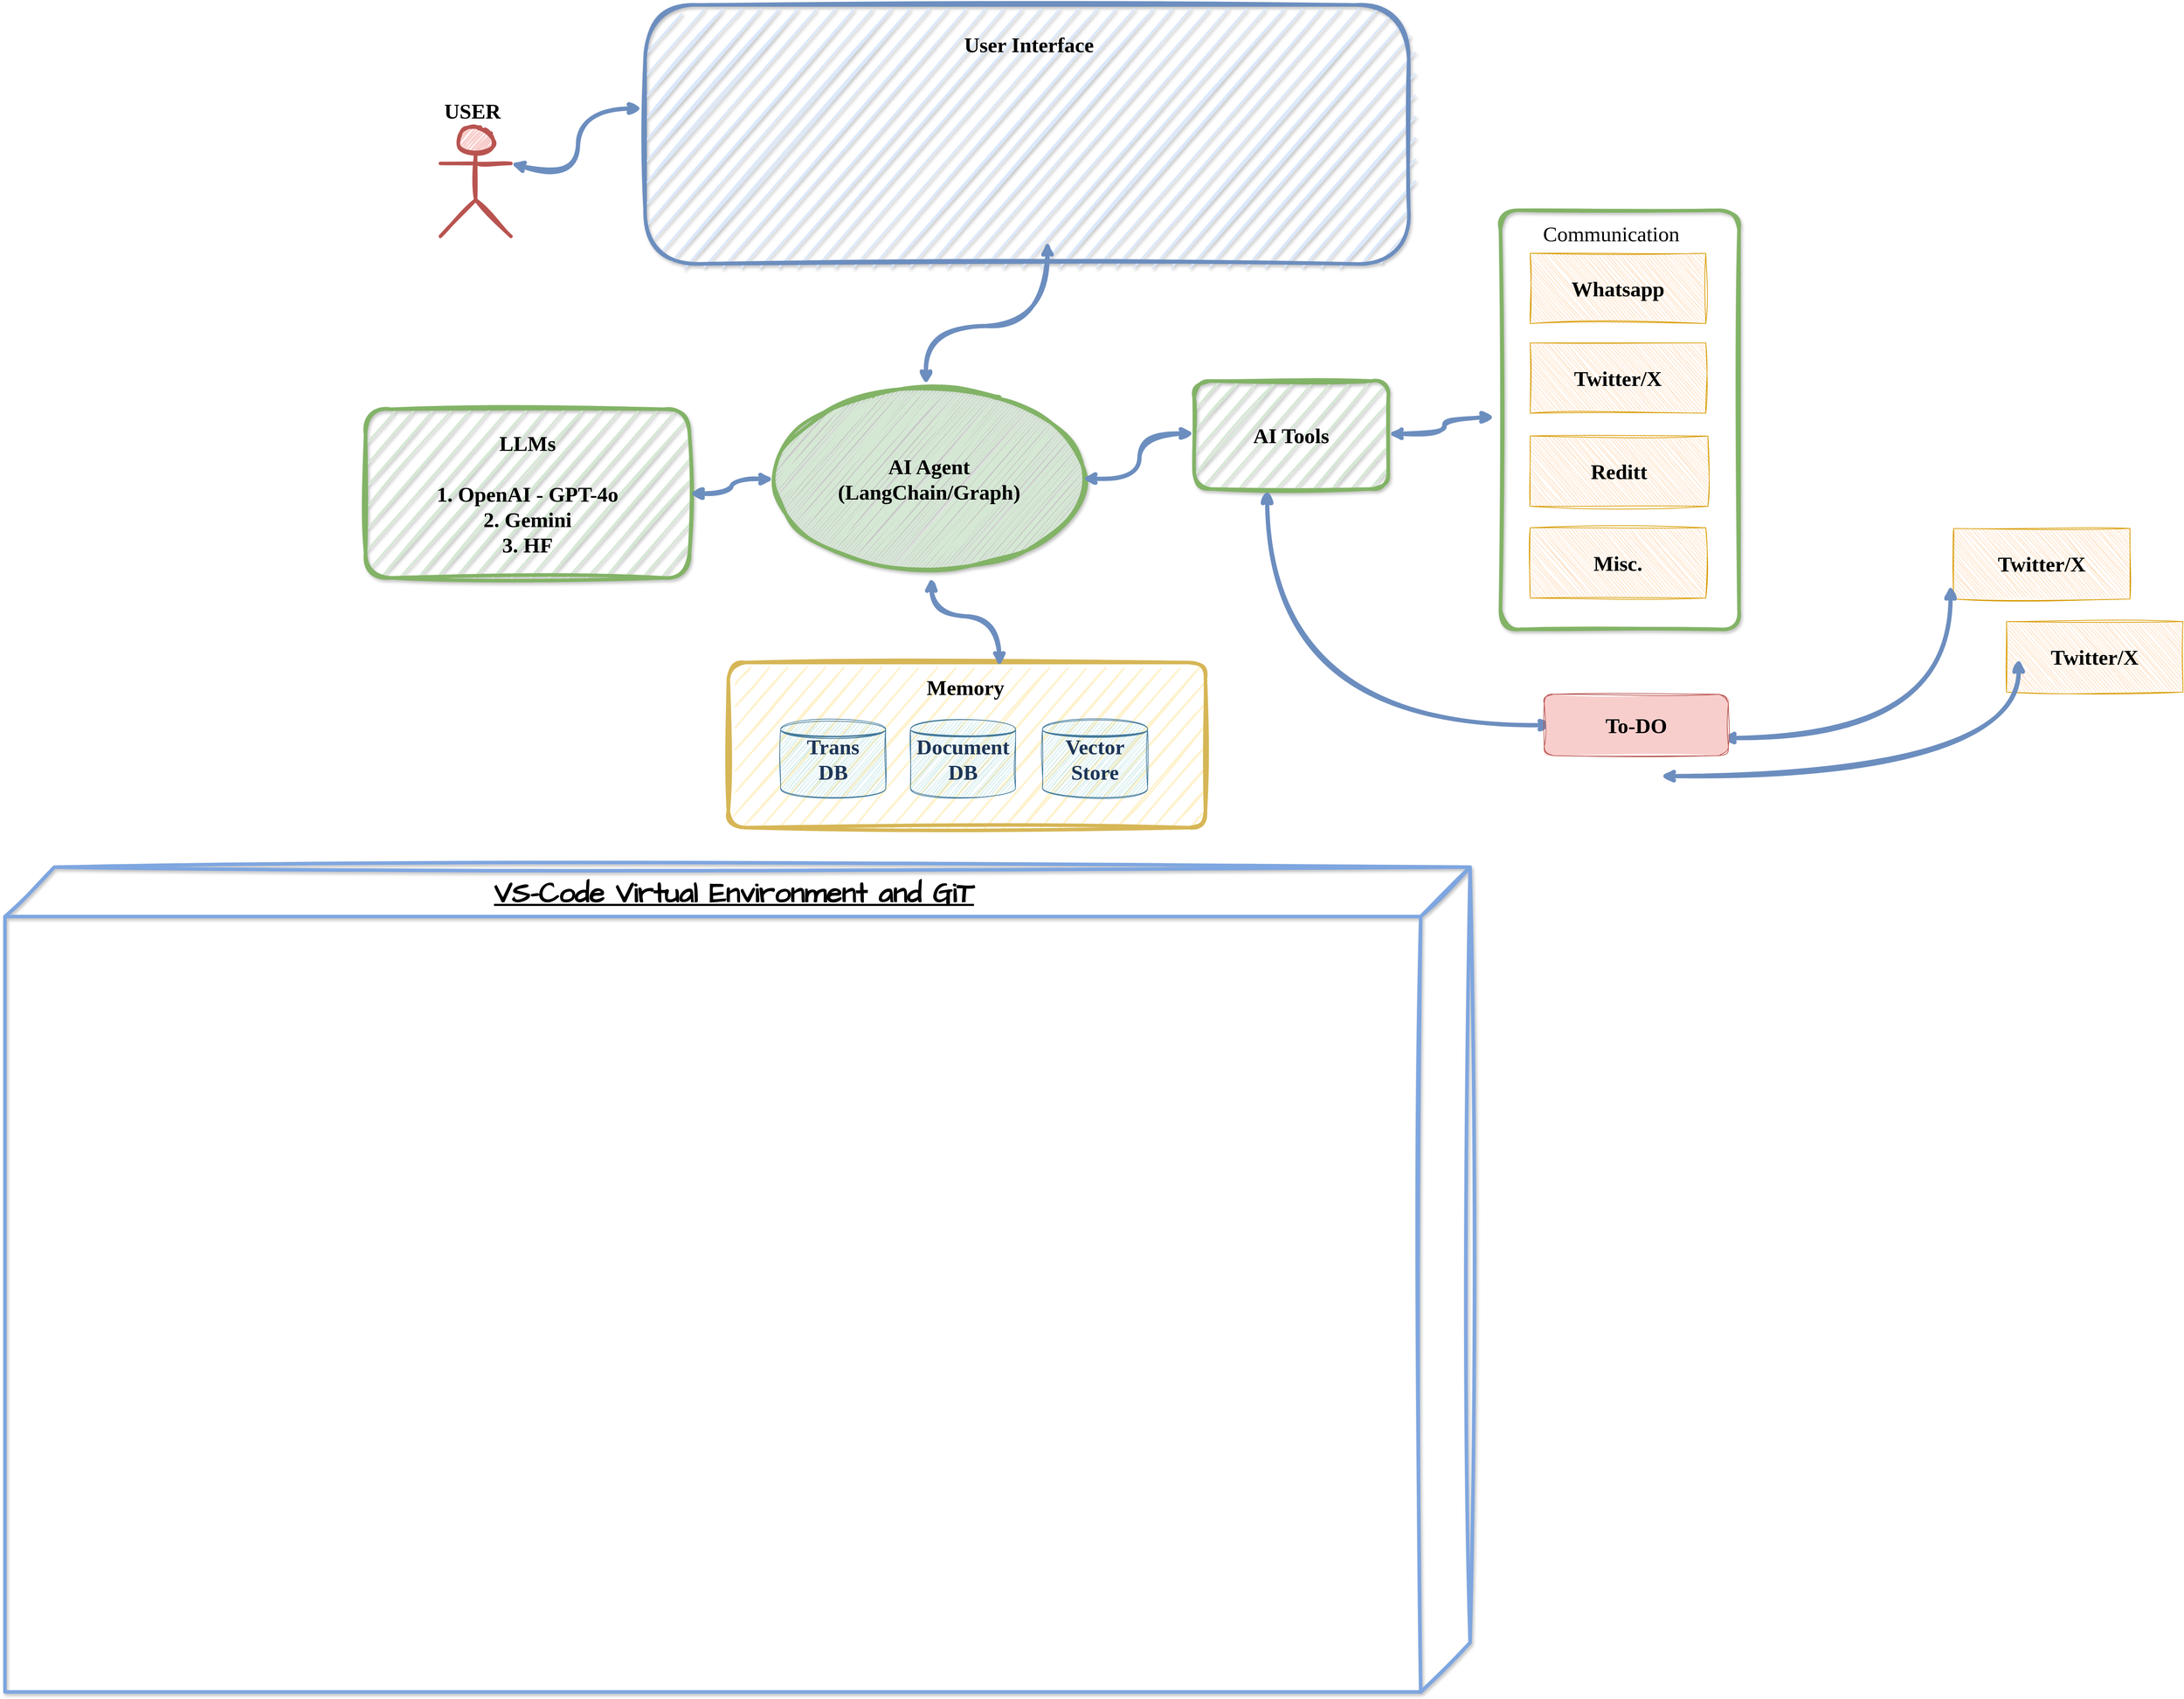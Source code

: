 <mxfile version="26.1.3">
  <diagram name="Page-1" id="c7558073-3199-34d8-9f00-42111426c3f3">
    <mxGraphModel dx="3770" dy="2567" grid="0" gridSize="10" guides="0" tooltips="1" connect="0" arrows="1" fold="1" page="1" pageScale="1" pageWidth="850" pageHeight="1100" background="none" math="0" shadow="0" adaptiveColors="auto">
      <root>
        <object label="" id="0">
          <mxCell />
        </object>
        <mxCell id="1" parent="0" />
        <mxCell id="TeiEiH09iCQTftUvuPfI-24" value="User Interface" style="text;html=1;align=center;verticalAlign=middle;whiteSpace=wrap;rounded=1;fontFamily=Comic Sans MS;fontSize=30;fontStyle=1;fillColor=#dae8fc;strokeColor=#6c8ebf;fillStyle=auto;shadow=1;labelBackgroundColor=none;arcSize=21;strokeWidth=5;sketch=1;curveFitting=1;jiggle=2;movableLabel=1;" parent="1" vertex="1">
          <mxGeometry x="519" y="-111" width="1082" height="367" as="geometry">
            <mxPoint x="3" y="-128" as="offset" />
          </mxGeometry>
        </mxCell>
        <mxCell id="TeiEiH09iCQTftUvuPfI-31" value="&lt;div&gt;&lt;font&gt;LLMs&lt;/font&gt;&lt;/div&gt;&lt;div&gt;&lt;br&gt;&lt;/div&gt;&lt;div&gt;1. OpenAI - GPT-4o&lt;/div&gt;&lt;div&gt;2. Gemini&lt;/div&gt;&lt;div&gt;3. HF&lt;br&gt;&lt;/div&gt;" style="text;html=1;align=center;verticalAlign=middle;whiteSpace=wrap;rounded=1;fontFamily=Comic Sans MS;fontSize=30;fontStyle=1;fillColor=#d5e8d4;strokeColor=#82b366;fillStyle=auto;shadow=1;labelBackgroundColor=none;sketch=1;curveFitting=1;jiggle=2;strokeWidth=5;imageAspect=1;snapToPoint=0;fixDash=0;metaEdit=1;movableLabel=0;resizeWidth=0;resizeHeight=0;sketchStyle=rough;" parent="1" vertex="1">
          <mxGeometry x="123" y="462" width="459" height="239" as="geometry" />
        </mxCell>
        <mxCell id="BFHTQyS8qlT6twQpDue1-9" value="" style="endArrow=classic;startArrow=classic;endFill=1;startFill=1;html=1;rounded=0;sketch=1;hachureGap=4;jiggle=2;curveFitting=1;fontFamily=Comic Sans MS;strokeWidth=6;fillColor=#dae8fc;strokeColor=#6c8ebf;flowAnimation=0;snapToPoint=1;arcSize=50;backgroundOutline=1;sketchStyle=rough;edgeStyle=orthogonalEdgeStyle;curved=1;fontSize=30;" edge="1" parent="1" source="TeiEiH09iCQTftUvuPfI-31" target="D7hKkzI2UtDsNL6RZgkP-2">
          <mxGeometry width="160" relative="1" as="geometry">
            <mxPoint x="1006" y="859" as="sourcePoint" />
            <mxPoint x="1119" y="628" as="targetPoint" />
          </mxGeometry>
        </mxCell>
        <mxCell id="BFHTQyS8qlT6twQpDue1-16" value="" style="endArrow=classic;startArrow=classic;endFill=1;startFill=1;html=1;rounded=0;sketch=1;hachureGap=4;jiggle=2;curveFitting=1;fontFamily=Comic Sans MS;strokeWidth=6;fillColor=#dae8fc;strokeColor=#6c8ebf;flowAnimation=0;exitX=0.527;exitY=0.913;exitDx=0;exitDy=0;exitPerimeter=0;snapToPoint=1;arcSize=50;backgroundOutline=1;sketchStyle=rough;edgeStyle=orthogonalEdgeStyle;curved=1;entryX=0.49;entryY=-0.019;entryDx=0;entryDy=0;entryPerimeter=0;fontSize=30;" edge="1" parent="1" source="TeiEiH09iCQTftUvuPfI-24" target="D7hKkzI2UtDsNL6RZgkP-2">
          <mxGeometry width="160" relative="1" as="geometry">
            <mxPoint x="679" y="687" as="sourcePoint" />
            <mxPoint x="1448" y="419" as="targetPoint" />
          </mxGeometry>
        </mxCell>
        <mxCell id="BFHTQyS8qlT6twQpDue1-26" value="&lt;b&gt;&lt;font&gt;Twitter/X&lt;/font&gt;&lt;/b&gt;" style="whiteSpace=wrap;html=1;rounded=0;arcSize=50;align=center;verticalAlign=middle;strokeWidth=1;autosize=1;spacing=4;treeFolding=1;treeMoving=1;newEdgeStyle={&quot;edgeStyle&quot;:&quot;entityRelationEdgeStyle&quot;,&quot;startArrow&quot;:&quot;none&quot;,&quot;endArrow&quot;:&quot;none&quot;,&quot;segment&quot;:10,&quot;curved&quot;:1,&quot;sourcePerimeterSpacing&quot;:0,&quot;targetPerimeterSpacing&quot;:0};hachureGap=4;fontFamily=Comic Sans MS;fillColor=#FFCE9F;strokeColor=#d79b00;shadow=0;aspect=fixed;flipV=1;fontSize=30;sketch=1;curveFitting=1;jiggle=2;" vertex="1" parent="1">
          <mxGeometry x="2373" y="631" width="250" height="100" as="geometry" />
        </mxCell>
        <mxCell id="BFHTQyS8qlT6twQpDue1-27" value="" style="endArrow=classic;startArrow=classic;endFill=1;startFill=1;html=1;rounded=0;sketch=1;hachureGap=4;jiggle=2;curveFitting=1;fontFamily=Comic Sans MS;strokeWidth=6;fillColor=#dae8fc;strokeColor=#6c8ebf;flowAnimation=0;snapToPoint=1;arcSize=50;backgroundOutline=1;sketchStyle=rough;edgeStyle=orthogonalEdgeStyle;curved=1;exitX=0.961;exitY=0.713;exitDx=0;exitDy=0;exitPerimeter=0;entryX=-0.017;entryY=0.194;entryDx=0;entryDy=0;entryPerimeter=0;fontSize=30;" edge="1" parent="1" target="BFHTQyS8qlT6twQpDue1-26" source="TeiEiH09iCQTftUvuPfI-46">
          <mxGeometry width="160" relative="1" as="geometry">
            <mxPoint x="1742" y="881" as="sourcePoint" />
            <mxPoint x="2244.765" y="689.704" as="targetPoint" />
          </mxGeometry>
        </mxCell>
        <mxCell id="BFHTQyS8qlT6twQpDue1-29" value="&lt;b&gt;&lt;font&gt;Twitter/X&lt;/font&gt;&lt;/b&gt;" style="whiteSpace=wrap;html=1;rounded=0;arcSize=50;align=center;verticalAlign=middle;strokeWidth=1;autosize=1;spacing=4;treeFolding=1;treeMoving=1;newEdgeStyle={&quot;edgeStyle&quot;:&quot;entityRelationEdgeStyle&quot;,&quot;startArrow&quot;:&quot;none&quot;,&quot;endArrow&quot;:&quot;none&quot;,&quot;segment&quot;:10,&quot;curved&quot;:1,&quot;sourcePerimeterSpacing&quot;:0,&quot;targetPerimeterSpacing&quot;:0};hachureGap=4;fontFamily=Comic Sans MS;fillColor=#FFCE9F;strokeColor=#d79b00;shadow=0;aspect=fixed;flipV=1;fontSize=30;sketch=1;curveFitting=1;jiggle=2;" vertex="1" parent="1">
          <mxGeometry x="2448" y="763" width="250" height="100" as="geometry" />
        </mxCell>
        <mxCell id="BFHTQyS8qlT6twQpDue1-30" value="" style="endArrow=classic;startArrow=classic;endFill=1;startFill=1;html=1;rounded=0;sketch=1;hachureGap=4;jiggle=2;curveFitting=1;fontFamily=Comic Sans MS;strokeWidth=6;fillColor=#dae8fc;strokeColor=#6c8ebf;flowAnimation=0;snapToPoint=1;arcSize=50;backgroundOutline=1;sketchStyle=rough;edgeStyle=orthogonalEdgeStyle;curved=1;exitX=0.961;exitY=0.713;exitDx=0;exitDy=0;exitPerimeter=0;entryX=0.069;entryY=0.476;entryDx=0;entryDy=0;entryPerimeter=0;fontSize=30;" edge="1" parent="1" target="BFHTQyS8qlT6twQpDue1-29">
          <mxGeometry width="160" relative="1" as="geometry">
            <mxPoint x="1958" y="982" as="sourcePoint" />
            <mxPoint x="2893" y="922" as="targetPoint" />
          </mxGeometry>
        </mxCell>
        <mxCell id="BFHTQyS8qlT6twQpDue1-33" value="&lt;font&gt;USER&lt;/font&gt;" style="shape=umlActor;verticalLabelPosition=bottom;verticalAlign=top;html=1;sketch=1;hachureGap=4;jiggle=2;curveFitting=1;fontFamily=Comic Sans MS;strokeWidth=5;fillColor=#f8cecc;strokeColor=#b85450;fixDash=0;movableLabel=1;fontStyle=1;fontSize=30;" vertex="1" parent="1">
          <mxGeometry x="229" y="62" width="100" height="155" as="geometry">
            <mxPoint x="-5" y="-202" as="offset" />
          </mxGeometry>
        </mxCell>
        <mxCell id="BFHTQyS8qlT6twQpDue1-34" value="" style="endArrow=classic;startArrow=classic;endFill=1;startFill=1;html=1;rounded=0;sketch=1;hachureGap=4;jiggle=2;curveFitting=1;fontFamily=Comic Sans MS;strokeWidth=6;fillColor=#dae8fc;strokeColor=#6c8ebf;flowAnimation=0;exitX=-0.004;exitY=0.4;exitDx=0;exitDy=0;exitPerimeter=0;snapToPoint=1;arcSize=50;backgroundOutline=1;sketchStyle=rough;edgeStyle=orthogonalEdgeStyle;curved=1;fontSize=30;" edge="1" parent="1" source="TeiEiH09iCQTftUvuPfI-24" target="BFHTQyS8qlT6twQpDue1-33">
          <mxGeometry width="160" relative="1" as="geometry">
            <mxPoint x="1020" y="215" as="sourcePoint" />
            <mxPoint x="928" y="377" as="targetPoint" />
          </mxGeometry>
        </mxCell>
        <mxCell id="BFHTQyS8qlT6twQpDue1-35" value="&lt;div align=&quot;center&quot;&gt;&lt;b&gt;&lt;font style=&quot;font-size: 40px;&quot;&gt;VS-Code Virtual Environment and GiT&lt;/font&gt;&lt;/b&gt;&lt;/div&gt;" style="verticalAlign=top;align=center;spacingTop=8;spacingLeft=2;spacingRight=12;shape=cube;size=70;direction=south;fontStyle=4;html=1;whiteSpace=wrap;sketch=1;hachureGap=4;jiggle=2;curveFitting=1;fontFamily=Architects Daughter;fontSource=https%3A%2F%2Ffonts.googleapis.com%2Fcss%3Ffamily%3DArchitects%2BDaughter;fillColor=none;fontSize=30;strokeWidth=5;strokeColor=#7EA6E0;shadow=1;perimeterSpacing=0;noLabel=0;container=0;metaEdit=1;movableLabel=0;treeFolding=0;sketchStyle=rough;" vertex="1" parent="1">
          <mxGeometry x="-388" y="1111" width="2076" height="1169" as="geometry" />
        </mxCell>
        <object label="Memory" id="BFHTQyS8qlT6twQpDue1-8">
          <mxCell style="text;html=1;align=center;verticalAlign=middle;whiteSpace=wrap;rounded=1;fontFamily=Comic Sans MS;fontSize=30;fontStyle=1;fillColor=#fff2cc;strokeColor=#d6b656;fillStyle=auto;shadow=0;labelBackgroundColor=none;sketch=1;curveFitting=1;jiggle=2;imageVerticalAlign=middle;imageAlign=left;arcSize=10;snapToPoint=0;metaEdit=1;backgroundOutline=1;movableLabel=1;sketchStyle=rough;shadowOpacity=50;gradientColor=none;strokeWidth=5;" vertex="1" parent="1">
            <mxGeometry x="637" y="821" width="676" height="234" as="geometry">
              <mxPoint x="-2" y="-82" as="offset" />
            </mxGeometry>
          </mxCell>
        </object>
        <mxCell id="BFHTQyS8qlT6twQpDue1-31" value="" style="group;fontFamily=Comic Sans MS;fontSize=30;" vertex="1" connectable="0" parent="1">
          <mxGeometry x="711" y="901" width="520" height="113" as="geometry" />
        </mxCell>
        <mxCell id="TeiEiH09iCQTftUvuPfI-38" value="" style="group;rounded=0;labelBackgroundColor=none;fontColor=#1D3557;sketch=1;curveFitting=1;jiggle=2;fontSize=30;fontStyle=1;fontFamily=Comic Sans MS;" parent="BFHTQyS8qlT6twQpDue1-31" vertex="1" connectable="0">
          <mxGeometry width="149" height="113" as="geometry" />
        </mxCell>
        <mxCell id="TeiEiH09iCQTftUvuPfI-33" value="" style="shape=datastore;whiteSpace=wrap;html=1;hachureGap=4;strokeColor=#457B9D;fontFamily=Comic Sans MS;fontColor=#1D3557;fillColor=#A8DADC;labelBackgroundColor=none;sketch=1;curveFitting=1;jiggle=2;rounded=0;fontSize=30;fontStyle=1" parent="TeiEiH09iCQTftUvuPfI-38" vertex="1">
          <mxGeometry y="1.123" width="149" height="110.755" as="geometry" />
        </mxCell>
        <mxCell id="TeiEiH09iCQTftUvuPfI-37" value="Trans DB" style="text;html=1;align=center;verticalAlign=middle;whiteSpace=wrap;rounded=0;fontFamily=Comic Sans MS;strokeColor=none;fontSize=30;fontStyle=1;labelBackgroundColor=none;fontColor=#1D3557;sketch=1;curveFitting=1;jiggle=2;" parent="TeiEiH09iCQTftUvuPfI-38" vertex="1">
          <mxGeometry x="31.368" y="5.987" width="87.047" height="101.026" as="geometry" />
        </mxCell>
        <mxCell id="BFHTQyS8qlT6twQpDue1-17" value="" style="group;rounded=0;labelBackgroundColor=none;fontColor=#1D3557;sketch=1;curveFitting=1;jiggle=2;fontSize=30;fontStyle=1;fontFamily=Comic Sans MS;" vertex="1" connectable="0" parent="BFHTQyS8qlT6twQpDue1-31">
          <mxGeometry x="184" width="149" height="113" as="geometry" />
        </mxCell>
        <mxCell id="BFHTQyS8qlT6twQpDue1-18" value="" style="shape=datastore;whiteSpace=wrap;html=1;hachureGap=4;strokeColor=#457B9D;fontFamily=Comic Sans MS;fontColor=#1D3557;fillColor=#A8DADC;labelBackgroundColor=none;sketch=1;curveFitting=1;jiggle=2;rounded=0;fontSize=30;fontStyle=1" vertex="1" parent="BFHTQyS8qlT6twQpDue1-17">
          <mxGeometry y="1.123" width="149" height="110.755" as="geometry" />
        </mxCell>
        <mxCell id="BFHTQyS8qlT6twQpDue1-19" value="&lt;div&gt;Document&lt;/div&gt;&lt;div&gt;DB&lt;/div&gt;" style="text;html=1;align=center;verticalAlign=middle;whiteSpace=wrap;rounded=0;fontFamily=Comic Sans MS;strokeColor=none;fontSize=30;fontStyle=1;labelBackgroundColor=none;fontColor=#1D3557;sketch=1;curveFitting=1;jiggle=2;" vertex="1" parent="BFHTQyS8qlT6twQpDue1-17">
          <mxGeometry x="31.368" y="5.987" width="87.047" height="101.026" as="geometry" />
        </mxCell>
        <mxCell id="BFHTQyS8qlT6twQpDue1-20" value="" style="group;rounded=0;labelBackgroundColor=none;fontColor=#1D3557;sketch=1;curveFitting=1;jiggle=2;fontSize=30;fontStyle=1;fontFamily=Comic Sans MS;" vertex="1" connectable="0" parent="BFHTQyS8qlT6twQpDue1-31">
          <mxGeometry x="371" width="149" height="113" as="geometry" />
        </mxCell>
        <mxCell id="BFHTQyS8qlT6twQpDue1-21" value="" style="shape=datastore;whiteSpace=wrap;html=1;hachureGap=4;strokeColor=#457B9D;fontFamily=Comic Sans MS;fontColor=#1D3557;fillColor=#A8DADC;labelBackgroundColor=none;sketch=1;curveFitting=1;jiggle=2;rounded=0;fontSize=30;fontStyle=1" vertex="1" parent="BFHTQyS8qlT6twQpDue1-20">
          <mxGeometry y="1.123" width="149" height="110.755" as="geometry" />
        </mxCell>
        <mxCell id="BFHTQyS8qlT6twQpDue1-22" value="Vector Store" style="text;html=1;align=center;verticalAlign=middle;whiteSpace=wrap;rounded=0;fontFamily=Comic Sans MS;strokeColor=none;fontSize=30;fontStyle=1;labelBackgroundColor=none;fontColor=#1D3557;sketch=1;curveFitting=1;jiggle=2;" vertex="1" parent="BFHTQyS8qlT6twQpDue1-20">
          <mxGeometry x="31.368" y="5.987" width="87.047" height="101.026" as="geometry" />
        </mxCell>
        <mxCell id="D7hKkzI2UtDsNL6RZgkP-2" value="&lt;div&gt;&lt;font&gt;&lt;b&gt;&lt;font&gt;AI Agent&lt;/font&gt;&lt;/b&gt;&lt;/font&gt;&lt;/div&gt;&lt;div&gt;&lt;font&gt;&lt;b&gt;&lt;font&gt;(LangChain/Graph)&lt;/font&gt;&lt;/b&gt;&lt;/font&gt;&lt;br&gt;&lt;/div&gt;" style="ellipse;whiteSpace=wrap;html=1;align=center;newEdgeStyle={&quot;edgeStyle&quot;:&quot;entityRelationEdgeStyle&quot;,&quot;startArrow&quot;:&quot;none&quot;,&quot;endArrow&quot;:&quot;none&quot;,&quot;segment&quot;:10,&quot;curved&quot;:1,&quot;sourcePerimeterSpacing&quot;:0,&quot;targetPerimeterSpacing&quot;:0};treeFolding=1;treeMoving=1;sketch=1;hachureGap=4;jiggle=2;curveFitting=1;fontFamily=Comic Sans MS;fillColor=#d5e8d4;strokeColor=light-dark(#82B366,#EDEDED);shadow=1;labelBackgroundColor=none;labelBorderColor=none;strokeWidth=5;fontSize=30;perimeter=rectanglePerimeter;fillStyle=auto;" parent="1" vertex="1">
          <mxGeometry x="701" y="432" width="441" height="258" as="geometry" />
        </mxCell>
        <mxCell id="BFHTQyS8qlT6twQpDue1-10" value="" style="endArrow=classic;startArrow=classic;endFill=1;startFill=1;html=1;rounded=0;sketch=1;hachureGap=4;jiggle=2;curveFitting=1;fontFamily=Comic Sans MS;strokeWidth=6;fillColor=#dae8fc;strokeColor=#6c8ebf;flowAnimation=0;exitX=0.992;exitY=0.497;exitDx=0;exitDy=0;exitPerimeter=0;snapToPoint=1;arcSize=50;backgroundOutline=1;sketchStyle=rough;entryX=-0.001;entryY=0.486;entryDx=0;entryDy=0;entryPerimeter=0;edgeStyle=orthogonalEdgeStyle;curved=1;fontSize=30;" edge="1" parent="1" source="D7hKkzI2UtDsNL6RZgkP-2" target="TeiEiH09iCQTftUvuPfI-40">
          <mxGeometry width="160" relative="1" as="geometry">
            <mxPoint x="869" y="911" as="sourcePoint" />
            <mxPoint x="1086" y="688" as="targetPoint" />
          </mxGeometry>
        </mxCell>
        <object label="&lt;font&gt;AI Tools&lt;/font&gt;" id="TeiEiH09iCQTftUvuPfI-40">
          <mxCell style="text;html=1;align=center;verticalAlign=middle;whiteSpace=wrap;rounded=1;fontFamily=Comic Sans MS;fontSize=30;fontStyle=1;fillColor=#d5e8d4;strokeColor=#82b366;fillStyle=auto;shadow=1;labelBackgroundColor=none;strokeWidth=5;sketch=1;curveFitting=1;jiggle=2;imageAspect=1;snapToPoint=0;fixDash=0;metaEdit=1;movableLabel=0;resizeWidth=0;resizeHeight=0;sketchStyle=rough;arcSize=15;" parent="1" vertex="1">
            <mxGeometry x="1297" y="422" width="275" height="153" as="geometry" />
          </mxCell>
        </object>
        <mxCell id="BFHTQyS8qlT6twQpDue1-7" value="" style="endArrow=classic;startArrow=classic;endFill=1;startFill=1;html=1;rounded=0;sketch=1;hachureGap=4;jiggle=2;curveFitting=1;fontFamily=Comic Sans MS;strokeWidth=6;fillColor=#dae8fc;strokeColor=#6c8ebf;flowAnimation=0;exitX=0.568;exitY=0.024;exitDx=0;exitDy=0;exitPerimeter=0;snapToPoint=1;arcSize=50;backgroundOutline=1;sketchStyle=rough;entryX=0.507;entryY=1.041;entryDx=0;entryDy=0;entryPerimeter=0;edgeStyle=orthogonalEdgeStyle;curved=1;fontSize=30;" edge="1" parent="1" source="BFHTQyS8qlT6twQpDue1-8" target="D7hKkzI2UtDsNL6RZgkP-2">
          <mxGeometry width="160" relative="1" as="geometry">
            <mxPoint x="799.216" y="965.238" as="sourcePoint" />
            <mxPoint x="829" y="811" as="targetPoint" />
          </mxGeometry>
        </mxCell>
        <mxCell id="BFHTQyS8qlT6twQpDue1-40" value="" style="group" vertex="1" connectable="0" parent="1">
          <mxGeometry x="1722" y="-84" width="338" height="813.58" as="geometry" />
        </mxCell>
        <mxCell id="BFHTQyS8qlT6twQpDue1-24" value="&lt;b&gt;Misc.&lt;/b&gt;" style="whiteSpace=wrap;html=1;rounded=0;arcSize=50;align=center;verticalAlign=middle;strokeWidth=1;autosize=1;spacing=4;treeFolding=1;treeMoving=1;newEdgeStyle={&quot;edgeStyle&quot;:&quot;entityRelationEdgeStyle&quot;,&quot;startArrow&quot;:&quot;none&quot;,&quot;endArrow&quot;:&quot;none&quot;,&quot;segment&quot;:10,&quot;curved&quot;:1,&quot;sourcePerimeterSpacing&quot;:0,&quot;targetPerimeterSpacing&quot;:0};hachureGap=4;fontFamily=Comic Sans MS;fillColor=#FFCE9F;strokeColor=#d79b00;shadow=0;aspect=fixed;flipV=1;fontSize=30;sketch=1;curveFitting=1;jiggle=2;rotatable=0;" vertex="1" parent="BFHTQyS8qlT6twQpDue1-40">
          <mxGeometry x="51" y="713.997" width="248.958" height="99.583" as="geometry" />
        </mxCell>
        <mxCell id="BFHTQyS8qlT6twQpDue1-12" value="&lt;font&gt;Reditt&lt;/font&gt;" style="whiteSpace=wrap;html=1;rounded=0;arcSize=50;align=center;verticalAlign=middle;strokeWidth=1;autosize=1;spacing=4;treeFolding=1;treeMoving=1;newEdgeStyle={&quot;edgeStyle&quot;:&quot;entityRelationEdgeStyle&quot;,&quot;startArrow&quot;:&quot;none&quot;,&quot;endArrow&quot;:&quot;none&quot;,&quot;segment&quot;:10,&quot;curved&quot;:1,&quot;sourcePerimeterSpacing&quot;:0,&quot;targetPerimeterSpacing&quot;:0};hachureGap=4;fontFamily=Comic Sans MS;fillColor=#FFCE9F;strokeColor=#d79b00;shadow=0;fontStyle=1;flipV=1;fontSize=30;sketch=1;curveFitting=1;jiggle=2;" vertex="1" parent="BFHTQyS8qlT6twQpDue1-40">
          <mxGeometry x="51" y="583.996" width="252" height="99.583" as="geometry" />
        </mxCell>
        <mxCell id="D7hKkzI2UtDsNL6RZgkP-3" value="&lt;b&gt;&lt;font&gt;&lt;font&gt;Whatsapp&lt;/font&gt;&lt;/font&gt;&lt;/b&gt;" style="whiteSpace=wrap;html=1;rounded=0;arcSize=50;align=center;verticalAlign=middle;strokeWidth=1;autosize=1;spacing=4;treeFolding=1;treeMoving=1;newEdgeStyle={&quot;edgeStyle&quot;:&quot;entityRelationEdgeStyle&quot;,&quot;startArrow&quot;:&quot;none&quot;,&quot;endArrow&quot;:&quot;none&quot;,&quot;segment&quot;:10,&quot;curved&quot;:1,&quot;sourcePerimeterSpacing&quot;:0,&quot;targetPerimeterSpacing&quot;:0};hachureGap=4;fontFamily=Comic Sans MS;fillColor=#FFCE9F;strokeColor=#d79b00;shadow=0;aspect=fixed;flipV=1;fontSize=30;sketch=1;curveFitting=1;jiggle=2;" parent="BFHTQyS8qlT6twQpDue1-40" vertex="1">
          <mxGeometry x="51" y="324.996" width="248.958" height="99.583" as="geometry" />
        </mxCell>
        <mxCell id="BFHTQyS8qlT6twQpDue1-11" value="&lt;b&gt;&lt;font&gt;Twitter/X&lt;/font&gt;&lt;/b&gt;" style="whiteSpace=wrap;html=1;rounded=0;arcSize=50;align=center;verticalAlign=middle;strokeWidth=1;autosize=1;spacing=4;treeFolding=1;treeMoving=1;newEdgeStyle={&quot;edgeStyle&quot;:&quot;entityRelationEdgeStyle&quot;,&quot;startArrow&quot;:&quot;none&quot;,&quot;endArrow&quot;:&quot;none&quot;,&quot;segment&quot;:10,&quot;curved&quot;:1,&quot;sourcePerimeterSpacing&quot;:0,&quot;targetPerimeterSpacing&quot;:0};hachureGap=4;fontFamily=Comic Sans MS;fillColor=#FFCE9F;strokeColor=#d79b00;shadow=0;aspect=fixed;flipV=1;fontSize=30;sketch=1;curveFitting=1;jiggle=2;" vertex="1" parent="BFHTQyS8qlT6twQpDue1-40">
          <mxGeometry x="51" y="451.996" width="248.958" height="99.583" as="geometry" />
        </mxCell>
        <object label="Communication" id="BFHTQyS8qlT6twQpDue1-39">
          <mxCell style="whiteSpace=wrap;rounded=1;arcSize=8;align=center;verticalAlign=middle;strokeWidth=5;autosize=1;spacing=4;treeFolding=1;treeMoving=1;newEdgeStyle={&quot;edgeStyle&quot;:&quot;entityRelationEdgeStyle&quot;,&quot;startArrow&quot;:&quot;none&quot;,&quot;endArrow&quot;:&quot;none&quot;,&quot;segment&quot;:10,&quot;curved&quot;:1,&quot;sourcePerimeterSpacing&quot;:0,&quot;targetPerimeterSpacing&quot;:0};hachureGap=4;fontFamily=Comic Sans MS;fillColor=none;strokeColor=#82B366;shadow=1;flipV=1;fontSize=30;sketch=1;curveFitting=1;jiggle=2;labelBackgroundColor=none;textShadow=0;html=1;noLabel=0;labelPadding=0;metaEdit=1;movableLabel=1;" vertex="1" parent="BFHTQyS8qlT6twQpDue1-40">
            <mxGeometry x="9" y="264" width="338" height="594" as="geometry">
              <mxPoint x="-12" y="-264" as="offset" />
            </mxGeometry>
          </mxCell>
        </object>
        <mxCell id="BFHTQyS8qlT6twQpDue1-41" value="" style="endArrow=classic;startArrow=classic;endFill=1;startFill=1;html=1;rounded=0;sketch=1;hachureGap=4;jiggle=2;curveFitting=1;fontFamily=Comic Sans MS;strokeWidth=6;fillColor=#dae8fc;strokeColor=#6c8ebf;flowAnimation=0;snapToPoint=1;arcSize=50;backgroundOutline=1;sketchStyle=rough;edgeStyle=orthogonalEdgeStyle;curved=1;exitX=1.001;exitY=0.489;exitDx=0;exitDy=0;exitPerimeter=0;entryX=-0.025;entryY=0.506;entryDx=0;entryDy=0;entryPerimeter=0;fontSize=30;" edge="1" parent="1" source="TeiEiH09iCQTftUvuPfI-40" target="BFHTQyS8qlT6twQpDue1-39">
          <mxGeometry width="160" relative="1" as="geometry">
            <mxPoint x="1752" y="891" as="sourcePoint" />
            <mxPoint x="2379" y="722" as="targetPoint" />
          </mxGeometry>
        </mxCell>
        <mxCell id="BFHTQyS8qlT6twQpDue1-42" value="" style="endArrow=classic;startArrow=classic;endFill=1;startFill=1;html=1;rounded=0;sketch=1;hachureGap=4;jiggle=2;curveFitting=1;fontFamily=Comic Sans MS;strokeWidth=6;fillColor=#dae8fc;strokeColor=#6c8ebf;flowAnimation=0;snapToPoint=1;arcSize=50;backgroundOutline=1;sketchStyle=rough;edgeStyle=orthogonalEdgeStyle;curved=1;exitX=0.047;exitY=0.503;exitDx=0;exitDy=0;exitPerimeter=0;entryX=0.376;entryY=1.009;entryDx=0;entryDy=0;entryPerimeter=0;fontSize=30;" edge="1" parent="1" source="TeiEiH09iCQTftUvuPfI-46" target="TeiEiH09iCQTftUvuPfI-40">
          <mxGeometry width="160" relative="1" as="geometry">
            <mxPoint x="2369" y="712" as="sourcePoint" />
            <mxPoint x="1742" y="881" as="targetPoint" />
          </mxGeometry>
        </mxCell>
        <mxCell id="TeiEiH09iCQTftUvuPfI-46" value="To-DO" style="text;html=1;align=center;verticalAlign=middle;whiteSpace=wrap;rounded=1;fontFamily=Comic Sans MS;fontSize=30;fontStyle=1;fillColor=#f8cecc;strokeColor=#b85450;fillStyle=solid;shadow=0;labelBackgroundColor=none;sketch=1;curveFitting=1;jiggle=2;glass=0;" parent="1" vertex="1">
          <mxGeometry x="1793" y="866" width="261" height="87" as="geometry" />
        </mxCell>
      </root>
    </mxGraphModel>
  </diagram>
</mxfile>

